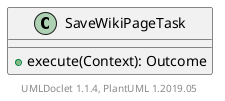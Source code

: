 @startuml

    class SaveWikiPageTask [[SaveWikiPageTask.html]] {
        +execute(Context): Outcome
    }


    center footer UMLDoclet 1.1.4, PlantUML 1.2019.05
@enduml
